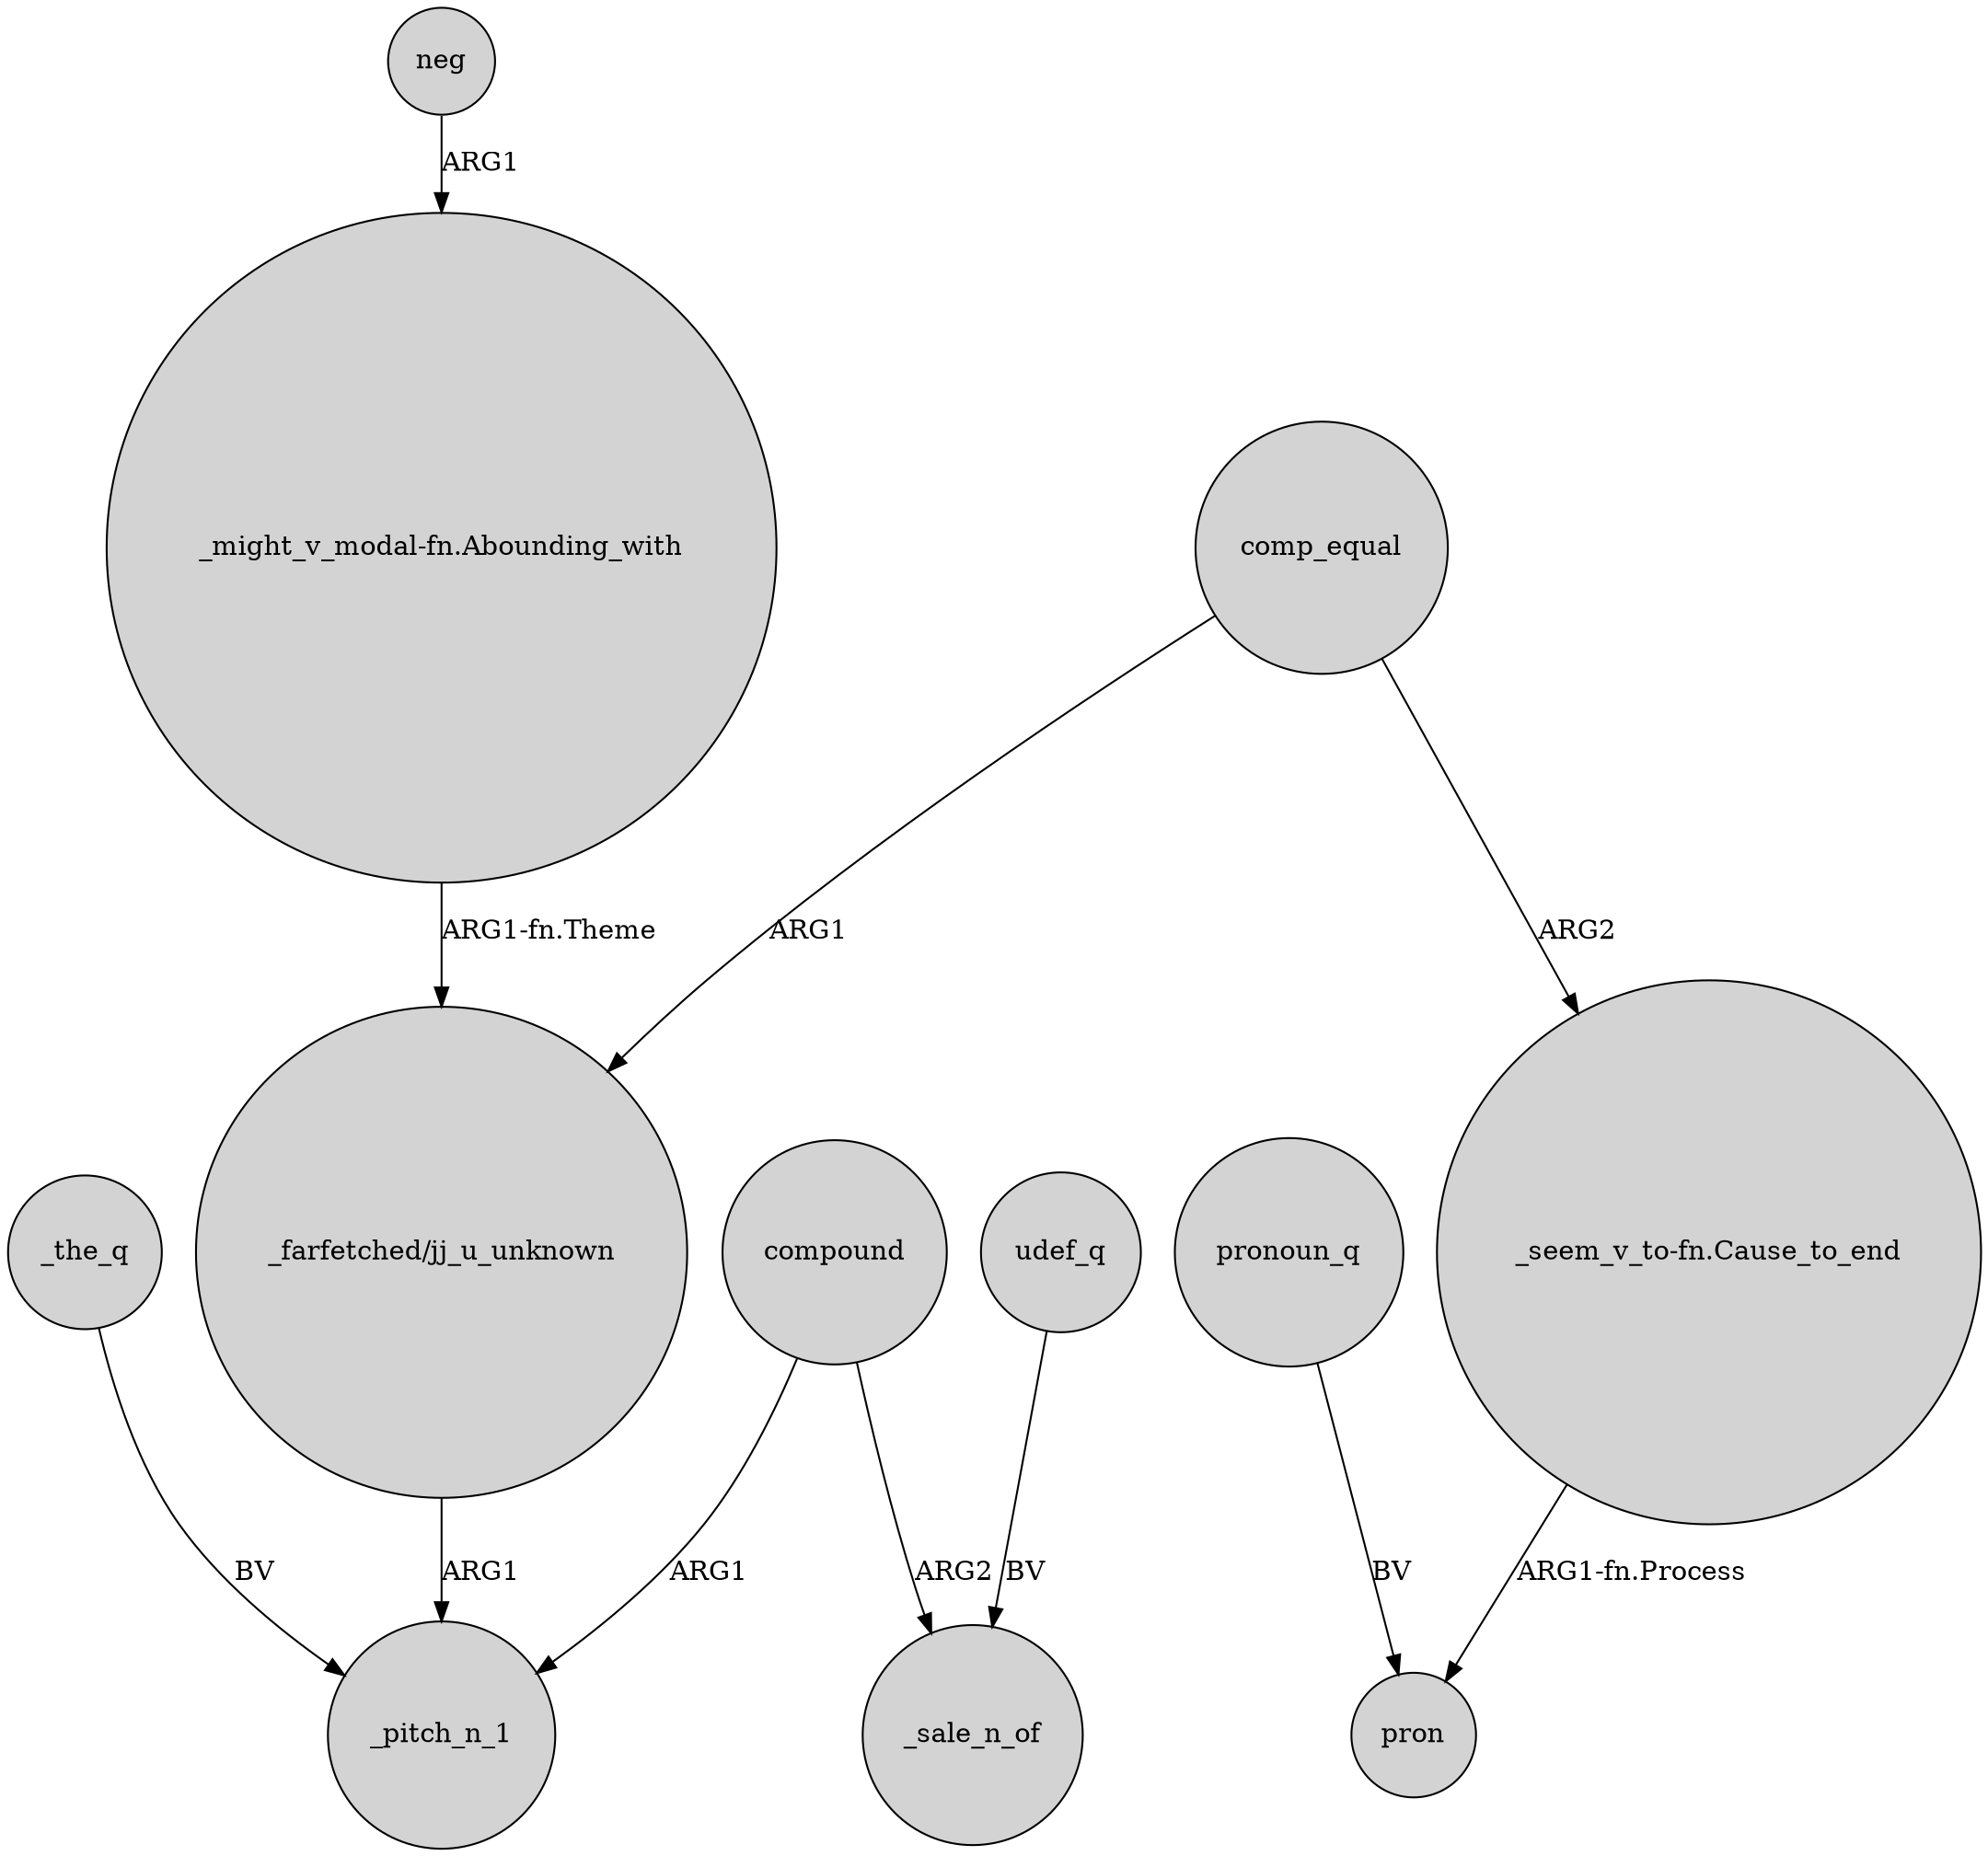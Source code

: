 digraph {
	node [shape=circle style=filled]
	comp_equal -> "_farfetched/jj_u_unknown" [label=ARG1]
	neg -> "_might_v_modal-fn.Abounding_with" [label=ARG1]
	comp_equal -> "_seem_v_to-fn.Cause_to_end" [label=ARG2]
	udef_q -> _sale_n_of [label=BV]
	_the_q -> _pitch_n_1 [label=BV]
	"_might_v_modal-fn.Abounding_with" -> "_farfetched/jj_u_unknown" [label="ARG1-fn.Theme"]
	pronoun_q -> pron [label=BV]
	compound -> _sale_n_of [label=ARG2]
	compound -> _pitch_n_1 [label=ARG1]
	"_seem_v_to-fn.Cause_to_end" -> pron [label="ARG1-fn.Process"]
	"_farfetched/jj_u_unknown" -> _pitch_n_1 [label=ARG1]
}
